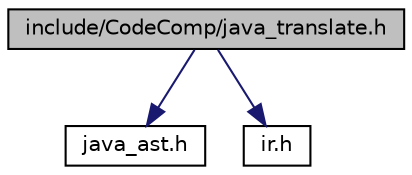 digraph G
{
  edge [fontname="Helvetica",fontsize="10",labelfontname="Helvetica",labelfontsize="10"];
  node [fontname="Helvetica",fontsize="10",shape=record];
  Node1 [label="include/CodeComp/java_translate.h",height=0.2,width=0.4,color="black", fillcolor="grey75", style="filled" fontcolor="black"];
  Node1 -> Node2 [color="midnightblue",fontsize="10",style="solid",fontname="Helvetica"];
  Node2 [label="java_ast.h",height=0.2,width=0.4,color="black", fillcolor="white", style="filled",URL="$java__ast_8h.html"];
  Node1 -> Node3 [color="midnightblue",fontsize="10",style="solid",fontname="Helvetica"];
  Node3 [label="ir.h",height=0.2,width=0.4,color="black", fillcolor="white", style="filled",URL="$ir_8h.html"];
}
